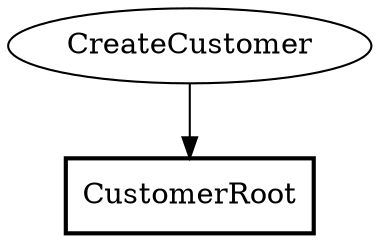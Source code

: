 digraph {
splines=spline;
"CreateCustomer" -> "CustomerRoot" [style=solid];
"CustomerRoot"[shape=box,style=bold];
"CreateCustomer"[shape=ellipse];
}
